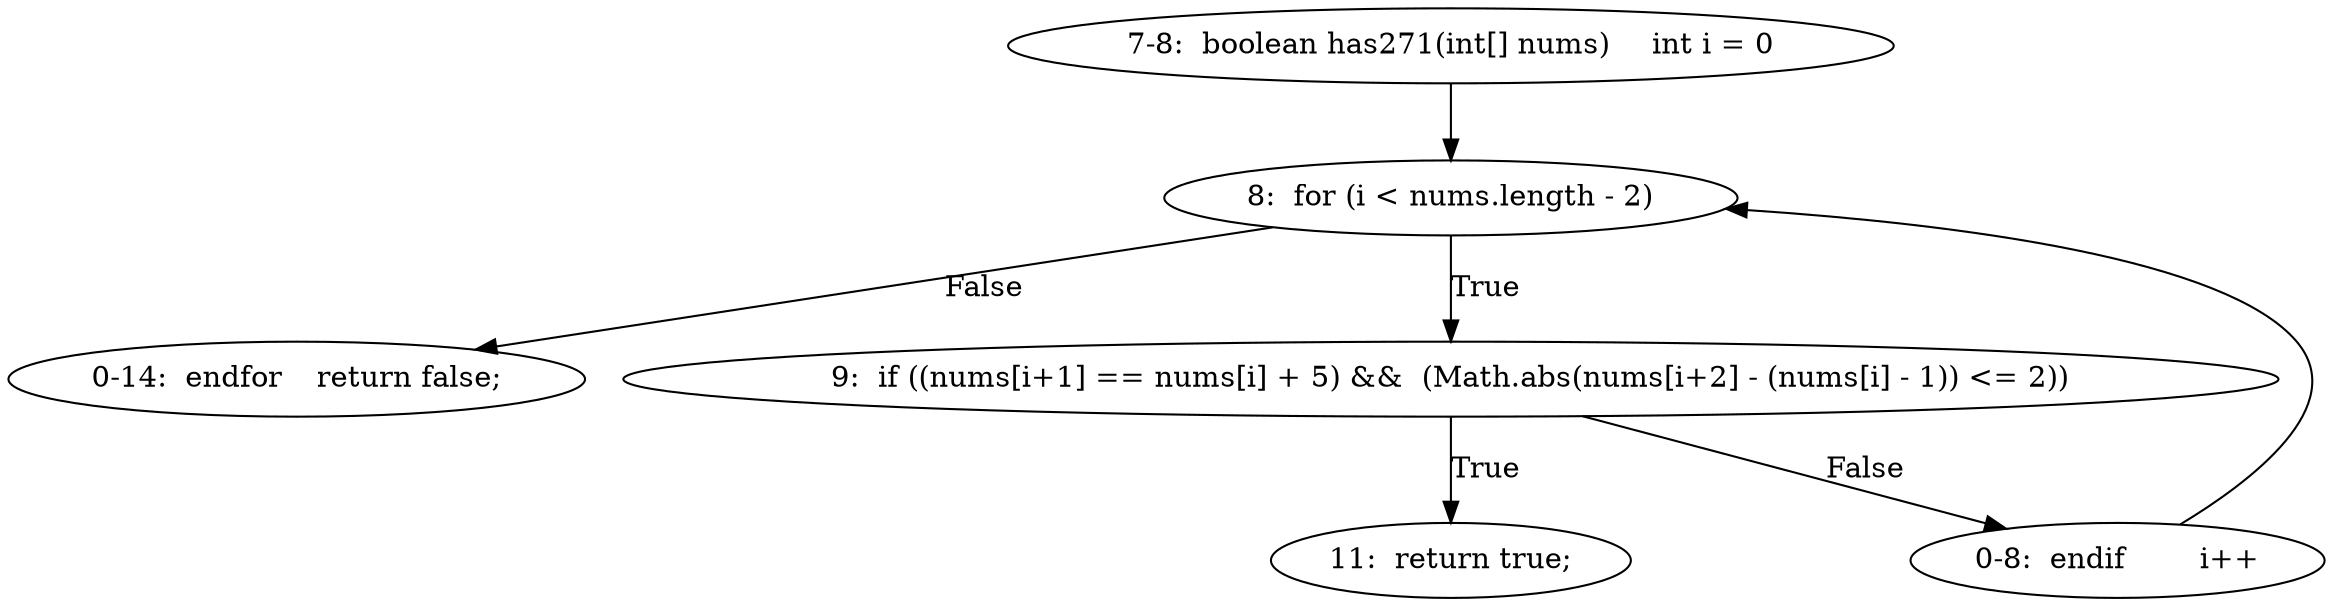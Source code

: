 digraph result_test { 
// graph-vertices
  a1  [label="7-8:  boolean has271(int[] nums)	int i = 0"]; 
  2  [label="8:  for (i < nums.length - 2)"]; 
  a2  [label="0-14:  endfor	return false;"]; 
  5  [label="9:  if ((nums[i+1] == nums[i] + 5) &&  (Math.abs(nums[i+2] - (nums[i] - 1)) <= 2))"]; 
  6  [label="11:  return true;"]; 
  a3  [label="0-8:  endif	i++"]; 
// graph-edges
  a1 -> 2;
  2 -> a2  [label="False"]; 
  2 -> 5  [label="True"]; 
  5 -> 6  [label="True"]; 
  5 -> a3  [label="False"]; 
  a3 -> 2;
}